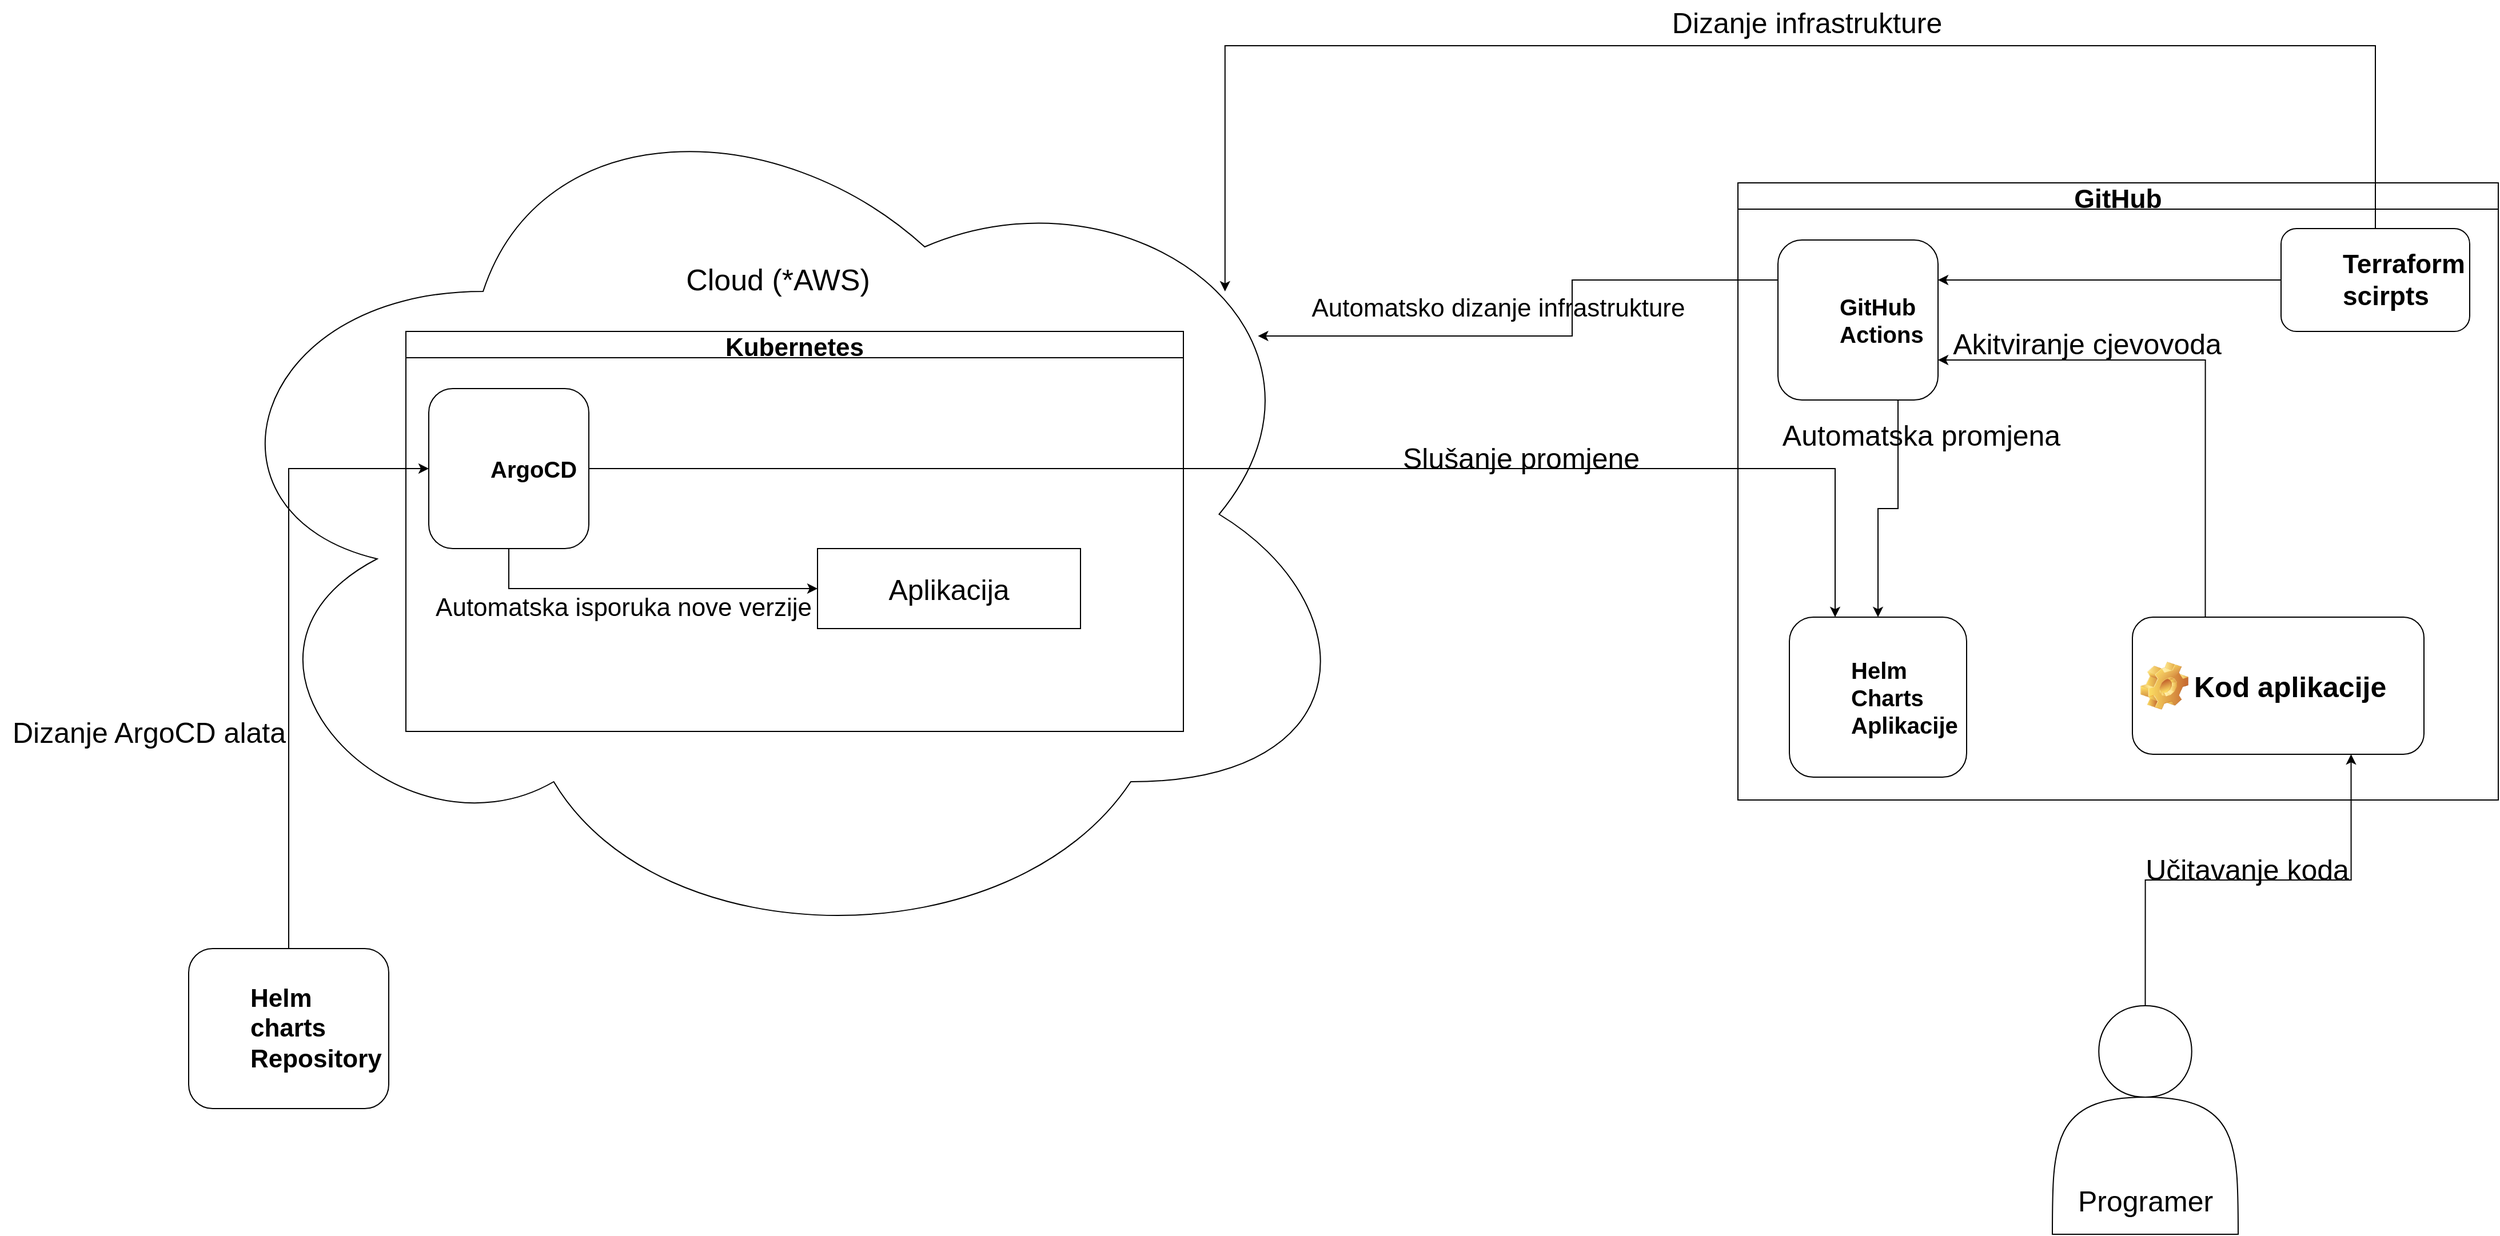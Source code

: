<mxfile version="20.4.2" type="github">
  <diagram id="PIEgBhfu_CBA6pbGiSpR" name="Page-1">
    <mxGraphModel dx="3776" dy="2194" grid="1" gridSize="10" guides="1" tooltips="1" connect="1" arrows="1" fold="1" page="1" pageScale="1" pageWidth="850" pageHeight="1100" math="0" shadow="0">
      <root>
        <mxCell id="0" />
        <mxCell id="1" parent="0" />
        <mxCell id="75SUVe3WlJ5UyMw3YIlO-1" value="" style="ellipse;shape=cloud;whiteSpace=wrap;html=1;fillColor=none;" parent="1" vertex="1">
          <mxGeometry x="-930" y="-40" width="1030" height="780" as="geometry" />
        </mxCell>
        <mxCell id="75SUVe3WlJ5UyMw3YIlO-4" value="&lt;font style=&quot;font-size: 26px;&quot;&gt;Cloud (*AWS)&lt;/font&gt;" style="text;html=1;align=center;verticalAlign=middle;resizable=0;points=[];autosize=1;strokeColor=none;fillColor=none;fontSize=20;" parent="1" vertex="1">
          <mxGeometry x="-505" y="125" width="180" height="40" as="geometry" />
        </mxCell>
        <mxCell id="75SUVe3WlJ5UyMw3YIlO-8" value="GitHub" style="swimlane;fontSize=23;fillColor=none;" parent="1" vertex="1">
          <mxGeometry x="425" y="60" width="665" height="540" as="geometry" />
        </mxCell>
        <mxCell id="t_ysgLBPMPihOiSmYnP--1" style="edgeStyle=orthogonalEdgeStyle;rounded=0;orthogonalLoop=1;jettySize=auto;html=1;exitX=0;exitY=0.5;exitDx=0;exitDy=0;entryX=1;entryY=0.25;entryDx=0;entryDy=0;" edge="1" parent="75SUVe3WlJ5UyMw3YIlO-8" source="75SUVe3WlJ5UyMw3YIlO-6" target="75SUVe3WlJ5UyMw3YIlO-23">
          <mxGeometry relative="1" as="geometry" />
        </mxCell>
        <mxCell id="75SUVe3WlJ5UyMw3YIlO-6" value="&lt;font style=&quot;font-size: 23px;&quot;&gt;Terraform scirpts&lt;/font&gt;" style="label;whiteSpace=wrap;html=1;image=https://www.pngitem.com/pimgs/m/513-5132146_terraform-icon-png-transparent-png.png;fontSize=20;fillColor=none;" parent="75SUVe3WlJ5UyMw3YIlO-8" vertex="1">
          <mxGeometry x="475" y="40" width="165" height="90" as="geometry" />
        </mxCell>
        <mxCell id="75SUVe3WlJ5UyMw3YIlO-19" value="Helm Charts Aplikacije" style="label;whiteSpace=wrap;html=1;image=https://cncf-branding.netlify.app/img/projects/helm/icon/color/helm-icon-color.png;fontSize=20;fillColor=none;" parent="75SUVe3WlJ5UyMw3YIlO-8" vertex="1">
          <mxGeometry x="45" y="380" width="155" height="140" as="geometry" />
        </mxCell>
        <mxCell id="t_ysgLBPMPihOiSmYnP--16" style="edgeStyle=orthogonalEdgeStyle;rounded=0;orthogonalLoop=1;jettySize=auto;html=1;exitX=0.75;exitY=1;exitDx=0;exitDy=0;entryX=0.5;entryY=0;entryDx=0;entryDy=0;fontSize=25;" edge="1" parent="75SUVe3WlJ5UyMw3YIlO-8" source="75SUVe3WlJ5UyMw3YIlO-23" target="75SUVe3WlJ5UyMw3YIlO-19">
          <mxGeometry relative="1" as="geometry" />
        </mxCell>
        <mxCell id="75SUVe3WlJ5UyMw3YIlO-23" value="GitHub Actions" style="label;whiteSpace=wrap;html=1;image=https://avatars.githubusercontent.com/u/44036562?s=280&amp;v=4;fontSize=20;fillColor=none;" parent="75SUVe3WlJ5UyMw3YIlO-8" vertex="1">
          <mxGeometry x="35" y="50" width="140" height="140" as="geometry" />
        </mxCell>
        <mxCell id="t_ysgLBPMPihOiSmYnP--10" style="edgeStyle=orthogonalEdgeStyle;rounded=0;orthogonalLoop=1;jettySize=auto;html=1;exitX=0.25;exitY=0;exitDx=0;exitDy=0;entryX=1;entryY=0.75;entryDx=0;entryDy=0;fontSize=25;" edge="1" parent="75SUVe3WlJ5UyMw3YIlO-8" source="t_ysgLBPMPihOiSmYnP--3" target="75SUVe3WlJ5UyMw3YIlO-23">
          <mxGeometry relative="1" as="geometry" />
        </mxCell>
        <mxCell id="t_ysgLBPMPihOiSmYnP--3" value="&lt;font style=&quot;font-size: 25px;&quot;&gt;Kod aplikacije&lt;/font&gt;" style="label;whiteSpace=wrap;html=1;image=img/clipart/Gear_128x128.png;fillColor=none;" vertex="1" parent="75SUVe3WlJ5UyMw3YIlO-8">
          <mxGeometry x="345" y="380" width="255" height="120" as="geometry" />
        </mxCell>
        <mxCell id="t_ysgLBPMPihOiSmYnP--11" value="Akitviranje cjevovoda" style="text;html=1;align=center;verticalAlign=middle;resizable=0;points=[];autosize=1;strokeColor=none;fillColor=none;fontSize=25;" vertex="1" parent="75SUVe3WlJ5UyMw3YIlO-8">
          <mxGeometry x="175" y="120" width="260" height="40" as="geometry" />
        </mxCell>
        <mxCell id="t_ysgLBPMPihOiSmYnP--17" value="Automatska promjena" style="text;html=1;align=center;verticalAlign=middle;resizable=0;points=[];autosize=1;strokeColor=none;fillColor=none;fontSize=25;rotation=0;" vertex="1" parent="75SUVe3WlJ5UyMw3YIlO-8">
          <mxGeometry x="25" y="200" width="270" height="40" as="geometry" />
        </mxCell>
        <mxCell id="75SUVe3WlJ5UyMw3YIlO-10" style="edgeStyle=elbowEdgeStyle;rounded=0;orthogonalLoop=1;jettySize=auto;html=1;exitX=0.5;exitY=0;exitDx=0;exitDy=0;entryX=0.88;entryY=0.25;entryDx=0;entryDy=0;entryPerimeter=0;fontSize=20;elbow=vertical;" parent="1" source="75SUVe3WlJ5UyMw3YIlO-6" target="75SUVe3WlJ5UyMw3YIlO-1" edge="1">
          <mxGeometry relative="1" as="geometry">
            <Array as="points">
              <mxPoint x="500" y="-60" />
            </Array>
          </mxGeometry>
        </mxCell>
        <mxCell id="75SUVe3WlJ5UyMw3YIlO-14" value="Kubernetes" style="swimlane;fontSize=22;fillColor=none;startSize=23;" parent="1" vertex="1">
          <mxGeometry x="-740" y="190" width="680" height="350" as="geometry" />
        </mxCell>
        <mxCell id="75SUVe3WlJ5UyMw3YIlO-17" value="&lt;font style=&quot;font-size: 25px;&quot;&gt;Aplikacija&lt;/font&gt;" style="html=1;whiteSpace=wrap;container=1;recursiveResize=0;collapsible=0;fontSize=20;fillColor=none;" parent="75SUVe3WlJ5UyMw3YIlO-14" vertex="1">
          <mxGeometry x="360" y="190" width="230" height="70" as="geometry" />
        </mxCell>
        <mxCell id="t_ysgLBPMPihOiSmYnP--21" value="&lt;font style=&quot;font-size: 22px;&quot;&gt;Automatska isporuka nove verzije&lt;/font&gt;" style="text;html=1;align=center;verticalAlign=middle;resizable=0;points=[];autosize=1;strokeColor=none;fillColor=none;fontSize=25;" vertex="1" parent="75SUVe3WlJ5UyMw3YIlO-14">
          <mxGeometry x="15" y="220" width="350" height="40" as="geometry" />
        </mxCell>
        <mxCell id="75SUVe3WlJ5UyMw3YIlO-22" style="edgeStyle=orthogonalEdgeStyle;rounded=0;orthogonalLoop=1;jettySize=auto;html=1;exitX=1;exitY=0.5;exitDx=0;exitDy=0;fontSize=20;" parent="1" source="75SUVe3WlJ5UyMw3YIlO-16" target="75SUVe3WlJ5UyMw3YIlO-19" edge="1">
          <mxGeometry relative="1" as="geometry">
            <Array as="points">
              <mxPoint x="510" y="310" />
            </Array>
          </mxGeometry>
        </mxCell>
        <mxCell id="t_ysgLBPMPihOiSmYnP--20" style="edgeStyle=orthogonalEdgeStyle;rounded=0;orthogonalLoop=1;jettySize=auto;html=1;exitX=0.5;exitY=1;exitDx=0;exitDy=0;entryX=0;entryY=0.5;entryDx=0;entryDy=0;fontSize=25;" edge="1" parent="1" source="75SUVe3WlJ5UyMw3YIlO-16" target="75SUVe3WlJ5UyMw3YIlO-17">
          <mxGeometry relative="1" as="geometry" />
        </mxCell>
        <mxCell id="75SUVe3WlJ5UyMw3YIlO-16" value="ArgoCD" style="label;whiteSpace=wrap;html=1;image=https://cncf-branding.netlify.app/img/projects/argo/icon/color/argo-icon-color.png;fontSize=20;fillColor=none;" parent="1" vertex="1">
          <mxGeometry x="-720" y="240" width="140" height="140" as="geometry" />
        </mxCell>
        <mxCell id="75SUVe3WlJ5UyMw3YIlO-20" style="edgeStyle=orthogonalEdgeStyle;rounded=0;orthogonalLoop=1;jettySize=auto;html=1;exitX=0.5;exitY=0;exitDx=0;exitDy=0;entryX=0;entryY=0.5;entryDx=0;entryDy=0;fontSize=20;" parent="1" source="75SUVe3WlJ5UyMw3YIlO-11" target="75SUVe3WlJ5UyMw3YIlO-16" edge="1">
          <mxGeometry relative="1" as="geometry" />
        </mxCell>
        <mxCell id="75SUVe3WlJ5UyMw3YIlO-11" value="&lt;font style=&quot;font-size: 22px;&quot;&gt;Helm charts&lt;br&gt;Repository&lt;/font&gt;" style="label;whiteSpace=wrap;html=1;image=https://cncf-branding.netlify.app/img/projects/helm/icon/color/helm-icon-color.png;fontSize=20;fillColor=none;" parent="1" vertex="1">
          <mxGeometry x="-930" y="730" width="175" height="140" as="geometry" />
        </mxCell>
        <mxCell id="t_ysgLBPMPihOiSmYnP--7" style="edgeStyle=orthogonalEdgeStyle;rounded=0;orthogonalLoop=1;jettySize=auto;html=1;exitX=0.5;exitY=0;exitDx=0;exitDy=0;entryX=0.75;entryY=1;entryDx=0;entryDy=0;fontSize=25;" edge="1" parent="1" source="t_ysgLBPMPihOiSmYnP--4" target="t_ysgLBPMPihOiSmYnP--3">
          <mxGeometry relative="1" as="geometry" />
        </mxCell>
        <mxCell id="t_ysgLBPMPihOiSmYnP--4" value="" style="shape=actor;whiteSpace=wrap;html=1;fontSize=25;fillColor=none;" vertex="1" parent="1">
          <mxGeometry x="700" y="780" width="162.5" height="200" as="geometry" />
        </mxCell>
        <mxCell id="t_ysgLBPMPihOiSmYnP--6" value="Programer" style="text;html=1;align=center;verticalAlign=middle;resizable=0;points=[];autosize=1;strokeColor=none;fillColor=none;fontSize=25;" vertex="1" parent="1">
          <mxGeometry x="711.25" y="930" width="140" height="40" as="geometry" />
        </mxCell>
        <mxCell id="t_ysgLBPMPihOiSmYnP--9" value="Učitavanje koda" style="text;html=1;align=center;verticalAlign=middle;resizable=0;points=[];autosize=1;strokeColor=none;fillColor=none;fontSize=25;" vertex="1" parent="1">
          <mxGeometry x="770" y="640" width="200" height="40" as="geometry" />
        </mxCell>
        <mxCell id="t_ysgLBPMPihOiSmYnP--13" value="Slušanje promjene" style="text;html=1;align=center;verticalAlign=middle;resizable=0;points=[];autosize=1;strokeColor=none;fillColor=none;fontSize=25;" vertex="1" parent="1">
          <mxGeometry x="120" y="280" width="230" height="40" as="geometry" />
        </mxCell>
        <mxCell id="t_ysgLBPMPihOiSmYnP--23" value="&lt;font style=&quot;font-size: 25px;&quot;&gt;Dizanje ArgoCD alata&lt;/font&gt;" style="text;html=1;align=center;verticalAlign=middle;resizable=0;points=[];autosize=1;strokeColor=none;fillColor=none;fontSize=20;" vertex="1" parent="1">
          <mxGeometry x="-1095" y="520" width="260" height="40" as="geometry" />
        </mxCell>
        <mxCell id="t_ysgLBPMPihOiSmYnP--24" value="&lt;font style=&quot;font-size: 25px;&quot;&gt;Dizanje infrastrukture&lt;/font&gt;" style="text;html=1;align=center;verticalAlign=middle;resizable=0;points=[];autosize=1;strokeColor=none;fillColor=none;fontSize=22;" vertex="1" parent="1">
          <mxGeometry x="355" y="-100" width="260" height="40" as="geometry" />
        </mxCell>
        <mxCell id="t_ysgLBPMPihOiSmYnP--25" style="edgeStyle=orthogonalEdgeStyle;rounded=0;orthogonalLoop=1;jettySize=auto;html=1;exitX=0;exitY=0.25;exitDx=0;exitDy=0;entryX=0.908;entryY=0.3;entryDx=0;entryDy=0;entryPerimeter=0;fontSize=22;" edge="1" parent="1" source="75SUVe3WlJ5UyMw3YIlO-23" target="75SUVe3WlJ5UyMw3YIlO-1">
          <mxGeometry relative="1" as="geometry" />
        </mxCell>
        <mxCell id="t_ysgLBPMPihOiSmYnP--26" value="Automatsko dizanje infrastrukture" style="text;html=1;align=center;verticalAlign=middle;resizable=0;points=[];autosize=1;strokeColor=none;fillColor=none;fontSize=22;" vertex="1" parent="1">
          <mxGeometry x="40" y="150" width="350" height="40" as="geometry" />
        </mxCell>
      </root>
    </mxGraphModel>
  </diagram>
</mxfile>
